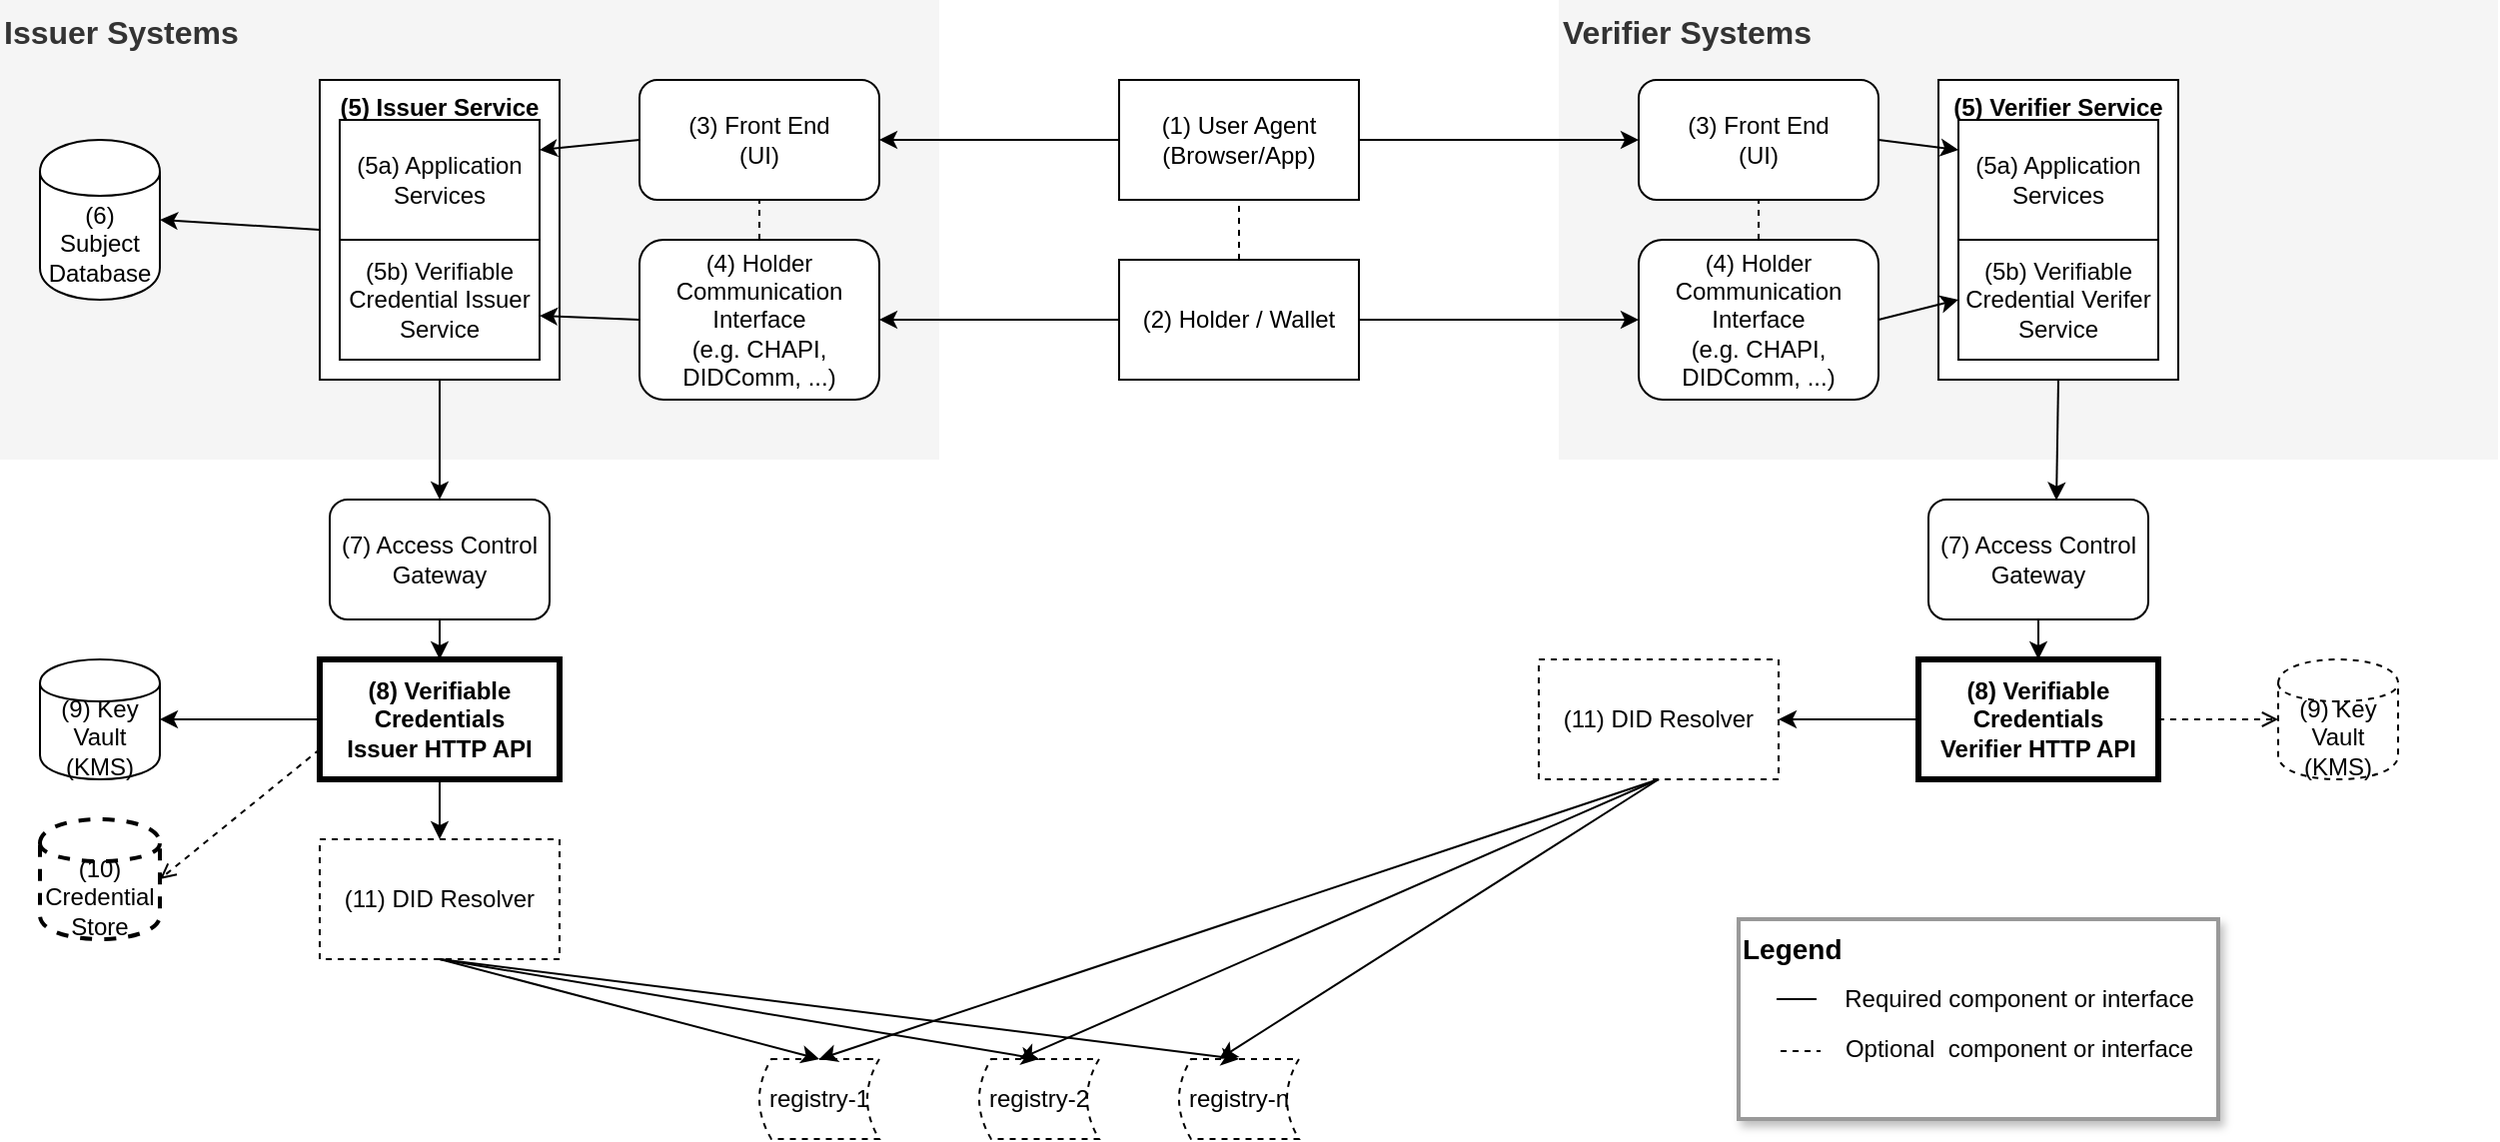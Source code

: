 <mxfile version="13.7.9" type="device"><diagram id="yviTmucWo-bWMPEQcKQ5" name="Page-1"><mxGraphModel dx="1475" dy="1307" grid="1" gridSize="10" guides="1" tooltips="1" connect="1" arrows="1" fold="1" page="1" pageScale="1" pageWidth="850" pageHeight="1100" math="0" shadow="0"><root><mxCell id="0"/><mxCell id="1" parent="0"/><mxCell id="ybkCsWTsAJ5RF2UA_Voc-29" value="Issuer Systems" style="rounded=0;whiteSpace=wrap;html=1;strokeWidth=2;fillColor=#f5f5f5;strokeColor=none;fontColor=#333333;align=left;verticalAlign=top;fontStyle=1;fontSize=16;" parent="1" vertex="1"><mxGeometry x="40" y="40" width="470" height="230" as="geometry"/></mxCell><mxCell id="ybkCsWTsAJ5RF2UA_Voc-1" value="(3) Front End&lt;br&gt;(UI)" style="rounded=1;whiteSpace=wrap;html=1;" parent="1" vertex="1"><mxGeometry x="360" y="80" width="120" height="60" as="geometry"/></mxCell><mxCell id="ybkCsWTsAJ5RF2UA_Voc-2" value="(4) Holder Communication&lt;br&gt;Interface&lt;br&gt;(e.g. CHAPI, DIDComm, ...)" style="rounded=1;whiteSpace=wrap;html=1;" parent="1" vertex="1"><mxGeometry x="360" y="160" width="120" height="80" as="geometry"/></mxCell><mxCell id="pASGyV26NtkhqAYD9Zsz-4" style="edgeStyle=orthogonalEdgeStyle;rounded=0;orthogonalLoop=1;jettySize=auto;html=1;exitX=0.5;exitY=1;exitDx=0;exitDy=0;entryX=0.5;entryY=0;entryDx=0;entryDy=0;" parent="1" source="ybkCsWTsAJ5RF2UA_Voc-4" target="ybkCsWTsAJ5RF2UA_Voc-13" edge="1"><mxGeometry relative="1" as="geometry"/></mxCell><mxCell id="ybkCsWTsAJ5RF2UA_Voc-4" value="(5) Issuer Service" style="rounded=0;whiteSpace=wrap;html=1;verticalAlign=top;fontStyle=1" parent="1" vertex="1"><mxGeometry x="200" y="80" width="120" height="150" as="geometry"/></mxCell><mxCell id="ybkCsWTsAJ5RF2UA_Voc-5" value="(6) Subject&lt;br&gt;Database" style="shape=cylinder;whiteSpace=wrap;html=1;boundedLbl=1;backgroundOutline=1;" parent="1" vertex="1"><mxGeometry x="60" y="110" width="60" height="80" as="geometry"/></mxCell><mxCell id="ybkCsWTsAJ5RF2UA_Voc-6" value="(8) Verifiable&lt;br&gt;Credentials &lt;br&gt;Issuer HTTP API" style="rounded=0;whiteSpace=wrap;html=1;strokeWidth=3;fontStyle=1" parent="1" vertex="1"><mxGeometry x="200" y="370" width="120" height="60" as="geometry"/></mxCell><mxCell id="ybkCsWTsAJ5RF2UA_Voc-7" value="(11) DID Resolver" style="rounded=0;whiteSpace=wrap;html=1;dashed=1;" parent="1" vertex="1"><mxGeometry x="200" y="460" width="120" height="60" as="geometry"/></mxCell><mxCell id="ybkCsWTsAJ5RF2UA_Voc-8" value="(10) Credential Store" style="shape=cylinder;whiteSpace=wrap;html=1;boundedLbl=1;backgroundOutline=1;dashed=1;strokeWidth=2;" parent="1" vertex="1"><mxGeometry x="60" y="450" width="60" height="60" as="geometry"/></mxCell><mxCell id="ybkCsWTsAJ5RF2UA_Voc-9" value="registry-1" style="shape=dataStorage;whiteSpace=wrap;html=1;dashed=1;" parent="1" vertex="1"><mxGeometry x="420" y="570" width="60" height="40" as="geometry"/></mxCell><mxCell id="ybkCsWTsAJ5RF2UA_Voc-10" value="registry-n" style="shape=dataStorage;whiteSpace=wrap;html=1;dashed=1;" parent="1" vertex="1"><mxGeometry x="630" y="570" width="60" height="40" as="geometry"/></mxCell><mxCell id="ybkCsWTsAJ5RF2UA_Voc-11" value="registry-2" style="shape=dataStorage;whiteSpace=wrap;html=1;dashed=1;" parent="1" vertex="1"><mxGeometry x="530" y="570" width="60" height="40" as="geometry"/></mxCell><mxCell id="pASGyV26NtkhqAYD9Zsz-7" style="edgeStyle=orthogonalEdgeStyle;rounded=0;orthogonalLoop=1;jettySize=auto;html=1;exitX=0.5;exitY=1;exitDx=0;exitDy=0;" parent="1" source="ybkCsWTsAJ5RF2UA_Voc-13" target="ybkCsWTsAJ5RF2UA_Voc-6" edge="1"><mxGeometry relative="1" as="geometry"/></mxCell><mxCell id="ybkCsWTsAJ5RF2UA_Voc-13" value="(7) Access Control&lt;br&gt;Gateway" style="rounded=1;whiteSpace=wrap;html=1;" parent="1" vertex="1"><mxGeometry x="205" y="290" width="110" height="60" as="geometry"/></mxCell><mxCell id="ybkCsWTsAJ5RF2UA_Voc-17" value="(9) Key Vault&lt;br&gt;(KMS)" style="shape=cylinder;whiteSpace=wrap;html=1;boundedLbl=1;backgroundOutline=1;" parent="1" vertex="1"><mxGeometry x="60" y="370" width="60" height="60" as="geometry"/></mxCell><mxCell id="ybkCsWTsAJ5RF2UA_Voc-18" value="" style="endArrow=classic;html=1;exitX=0.5;exitY=1;exitDx=0;exitDy=0;entryX=0.5;entryY=0;entryDx=0;entryDy=0;" parent="1" source="ybkCsWTsAJ5RF2UA_Voc-7" target="ybkCsWTsAJ5RF2UA_Voc-10" edge="1"><mxGeometry width="50" height="50" relative="1" as="geometry"><mxPoint x="360" y="570" as="sourcePoint"/><mxPoint x="410" y="520" as="targetPoint"/></mxGeometry></mxCell><mxCell id="ybkCsWTsAJ5RF2UA_Voc-19" value="" style="endArrow=classic;html=1;exitX=0.5;exitY=1;exitDx=0;exitDy=0;entryX=0.5;entryY=0;entryDx=0;entryDy=0;" parent="1" source="ybkCsWTsAJ5RF2UA_Voc-7" target="ybkCsWTsAJ5RF2UA_Voc-11" edge="1"><mxGeometry width="50" height="50" relative="1" as="geometry"><mxPoint x="300" y="530" as="sourcePoint"/><mxPoint x="380" y="570" as="targetPoint"/></mxGeometry></mxCell><mxCell id="ybkCsWTsAJ5RF2UA_Voc-20" value="" style="endArrow=classic;html=1;exitX=0.5;exitY=1;exitDx=0;exitDy=0;entryX=0.5;entryY=0;entryDx=0;entryDy=0;" parent="1" source="ybkCsWTsAJ5RF2UA_Voc-7" target="ybkCsWTsAJ5RF2UA_Voc-9" edge="1"><mxGeometry width="50" height="50" relative="1" as="geometry"><mxPoint x="270" y="530" as="sourcePoint"/><mxPoint x="280" y="570" as="targetPoint"/></mxGeometry></mxCell><mxCell id="ybkCsWTsAJ5RF2UA_Voc-21" value="" style="endArrow=classic;html=1;entryX=1;entryY=0.5;entryDx=0;entryDy=0;exitX=0;exitY=0.5;exitDx=0;exitDy=0;" parent="1" source="ybkCsWTsAJ5RF2UA_Voc-6" target="ybkCsWTsAJ5RF2UA_Voc-17" edge="1"><mxGeometry width="50" height="50" relative="1" as="geometry"><mxPoint x="360" y="570" as="sourcePoint"/><mxPoint x="410" y="520" as="targetPoint"/></mxGeometry></mxCell><mxCell id="ybkCsWTsAJ5RF2UA_Voc-22" value="" style="endArrow=open;dashed=1;html=1;entryX=1;entryY=0.5;entryDx=0;entryDy=0;exitX=0;exitY=0.75;exitDx=0;exitDy=0;endFill=0;" parent="1" source="ybkCsWTsAJ5RF2UA_Voc-6" target="ybkCsWTsAJ5RF2UA_Voc-8" edge="1"><mxGeometry width="50" height="50" relative="1" as="geometry"><mxPoint x="360" y="570" as="sourcePoint"/><mxPoint x="410" y="520" as="targetPoint"/></mxGeometry></mxCell><mxCell id="ybkCsWTsAJ5RF2UA_Voc-23" value="" style="endArrow=classic;html=1;exitX=0.5;exitY=1;exitDx=0;exitDy=0;entryX=0.5;entryY=0;entryDx=0;entryDy=0;" parent="1" source="ybkCsWTsAJ5RF2UA_Voc-6" target="ybkCsWTsAJ5RF2UA_Voc-7" edge="1"><mxGeometry width="50" height="50" relative="1" as="geometry"><mxPoint x="360" y="570" as="sourcePoint"/><mxPoint x="410" y="520" as="targetPoint"/></mxGeometry></mxCell><mxCell id="ybkCsWTsAJ5RF2UA_Voc-24" value="" style="endArrow=classic;html=1;exitX=0;exitY=0.5;exitDx=0;exitDy=0;entryX=1;entryY=0.25;entryDx=0;entryDy=0;" parent="1" source="ybkCsWTsAJ5RF2UA_Voc-1" target="pASGyV26NtkhqAYD9Zsz-2" edge="1"><mxGeometry width="50" height="50" relative="1" as="geometry"><mxPoint x="360" y="470" as="sourcePoint"/><mxPoint x="320" y="110" as="targetPoint"/></mxGeometry></mxCell><mxCell id="ybkCsWTsAJ5RF2UA_Voc-25" value="" style="endArrow=classic;html=1;exitX=0;exitY=0.5;exitDx=0;exitDy=0;entryX=1;entryY=0.633;entryDx=0;entryDy=0;entryPerimeter=0;" parent="1" source="ybkCsWTsAJ5RF2UA_Voc-2" target="pASGyV26NtkhqAYD9Zsz-3" edge="1"><mxGeometry width="50" height="50" relative="1" as="geometry"><mxPoint x="360" y="470" as="sourcePoint"/><mxPoint x="320" y="200" as="targetPoint"/></mxGeometry></mxCell><mxCell id="ybkCsWTsAJ5RF2UA_Voc-26" value="" style="endArrow=classic;html=1;entryX=1;entryY=0.5;entryDx=0;entryDy=0;exitX=0;exitY=0.5;exitDx=0;exitDy=0;" parent="1" source="ybkCsWTsAJ5RF2UA_Voc-4" target="ybkCsWTsAJ5RF2UA_Voc-5" edge="1"><mxGeometry width="50" height="50" relative="1" as="geometry"><mxPoint x="360" y="470" as="sourcePoint"/><mxPoint x="410" y="420" as="targetPoint"/></mxGeometry></mxCell><mxCell id="ybkCsWTsAJ5RF2UA_Voc-27" value="(2) Holder / Wallet" style="rounded=0;whiteSpace=wrap;html=1;" parent="1" vertex="1"><mxGeometry x="600" y="170" width="120" height="60" as="geometry"/></mxCell><mxCell id="ybkCsWTsAJ5RF2UA_Voc-28" value="(1) User Agent&lt;br&gt;(Browser/App)" style="rounded=0;whiteSpace=wrap;html=1;" parent="1" vertex="1"><mxGeometry x="600" y="80" width="120" height="60" as="geometry"/></mxCell><mxCell id="ybkCsWTsAJ5RF2UA_Voc-30" value="" style="endArrow=classic;html=1;fontSize=16;entryX=1;entryY=0.5;entryDx=0;entryDy=0;exitX=0;exitY=0.5;exitDx=0;exitDy=0;" parent="1" source="ybkCsWTsAJ5RF2UA_Voc-27" target="ybkCsWTsAJ5RF2UA_Voc-2" edge="1"><mxGeometry width="50" height="50" relative="1" as="geometry"><mxPoint x="360" y="440" as="sourcePoint"/><mxPoint x="410" y="390" as="targetPoint"/></mxGeometry></mxCell><mxCell id="ybkCsWTsAJ5RF2UA_Voc-31" value="" style="endArrow=classic;html=1;fontSize=16;entryX=1;entryY=0.5;entryDx=0;entryDy=0;exitX=0;exitY=0.5;exitDx=0;exitDy=0;" parent="1" source="ybkCsWTsAJ5RF2UA_Voc-28" target="ybkCsWTsAJ5RF2UA_Voc-1" edge="1"><mxGeometry width="50" height="50" relative="1" as="geometry"><mxPoint x="610" y="200" as="sourcePoint"/><mxPoint x="490" y="200" as="targetPoint"/></mxGeometry></mxCell><mxCell id="ybkCsWTsAJ5RF2UA_Voc-32" value="" style="endArrow=none;dashed=1;html=1;fontSize=16;entryX=0.5;entryY=1;entryDx=0;entryDy=0;exitX=0.5;exitY=0;exitDx=0;exitDy=0;" parent="1" source="ybkCsWTsAJ5RF2UA_Voc-27" target="ybkCsWTsAJ5RF2UA_Voc-28" edge="1"><mxGeometry width="50" height="50" relative="1" as="geometry"><mxPoint x="360" y="440" as="sourcePoint"/><mxPoint x="410" y="390" as="targetPoint"/></mxGeometry></mxCell><mxCell id="ybkCsWTsAJ5RF2UA_Voc-33" value="" style="endArrow=none;dashed=1;html=1;fontSize=16;entryX=0.5;entryY=1;entryDx=0;entryDy=0;" parent="1" target="ybkCsWTsAJ5RF2UA_Voc-1" edge="1"><mxGeometry width="50" height="50" relative="1" as="geometry"><mxPoint x="420" y="160" as="sourcePoint"/><mxPoint x="410" y="390" as="targetPoint"/></mxGeometry></mxCell><mxCell id="pASGyV26NtkhqAYD9Zsz-2" value="(5a) Application Services" style="rounded=0;whiteSpace=wrap;html=1;" parent="1" vertex="1"><mxGeometry x="210" y="100" width="100" height="60" as="geometry"/></mxCell><mxCell id="pASGyV26NtkhqAYD9Zsz-3" value="(5b) Verifiable Credential Issuer Service" style="rounded=0;whiteSpace=wrap;html=1;" parent="1" vertex="1"><mxGeometry x="210" y="160" width="100" height="60" as="geometry"/></mxCell><mxCell id="pASGyV26NtkhqAYD9Zsz-12" value="&lt;b&gt;&lt;font style=&quot;font-size: 14px&quot;&gt;Legend&lt;/font&gt;&lt;/b&gt;" style="rounded=0;whiteSpace=wrap;html=1;strokeWidth=2;strokeColor=#999999;align=left;verticalAlign=top;glass=0;comic=0;shadow=1;" parent="1" vertex="1"><mxGeometry x="910" y="500" width="240" height="100" as="geometry"/></mxCell><mxCell id="pASGyV26NtkhqAYD9Zsz-13" value="" style="endArrow=none;html=1;exitX=0.15;exitY=0.308;exitDx=0;exitDy=0;exitPerimeter=0;entryX=0.25;entryY=0.308;entryDx=0;entryDy=0;entryPerimeter=0;" parent="1" edge="1"><mxGeometry width="50" height="50" relative="1" as="geometry"><mxPoint x="929" y="540.04" as="sourcePoint"/><mxPoint x="949" y="540.04" as="targetPoint"/></mxGeometry></mxCell><mxCell id="pASGyV26NtkhqAYD9Zsz-14" value="Required component or interface" style="text;html=1;align=center;verticalAlign=middle;resizable=0;points=[];autosize=1;" parent="1" vertex="1"><mxGeometry x="955" y="530" width="190" height="20" as="geometry"/></mxCell><mxCell id="pASGyV26NtkhqAYD9Zsz-15" value="" style="endArrow=none;html=1;exitX=0.15;exitY=0.308;exitDx=0;exitDy=0;exitPerimeter=0;entryX=0.25;entryY=0.308;entryDx=0;entryDy=0;entryPerimeter=0;dashed=1;" parent="1" edge="1"><mxGeometry width="50" height="50" relative="1" as="geometry"><mxPoint x="931" y="566.04" as="sourcePoint"/><mxPoint x="951" y="566.04" as="targetPoint"/></mxGeometry></mxCell><mxCell id="pASGyV26NtkhqAYD9Zsz-16" value="Optional&amp;nbsp; component or interface" style="text;html=1;align=center;verticalAlign=middle;resizable=0;points=[];autosize=1;" parent="1" vertex="1"><mxGeometry x="955" y="555" width="190" height="20" as="geometry"/></mxCell><mxCell id="PIOzNWeo9-k7UsKx48me-2" value="Verifier Systems" style="rounded=0;whiteSpace=wrap;html=1;strokeWidth=2;fillColor=#f5f5f5;strokeColor=none;fontColor=#333333;align=left;verticalAlign=top;fontStyle=1;fontSize=16;" vertex="1" parent="1"><mxGeometry x="820" y="40" width="470" height="230" as="geometry"/></mxCell><mxCell id="PIOzNWeo9-k7UsKx48me-3" value="(3) Front End&lt;br&gt;(UI)" style="rounded=1;whiteSpace=wrap;html=1;" vertex="1" parent="1"><mxGeometry x="860" y="80" width="120" height="60" as="geometry"/></mxCell><mxCell id="PIOzNWeo9-k7UsKx48me-4" value="(4) Holder Communication&lt;br&gt;Interface&lt;br&gt;(e.g. CHAPI, DIDComm, ...)" style="rounded=1;whiteSpace=wrap;html=1;" vertex="1" parent="1"><mxGeometry x="860" y="160" width="120" height="80" as="geometry"/></mxCell><mxCell id="PIOzNWeo9-k7UsKx48me-5" value="(5) Verifier Service" style="rounded=0;whiteSpace=wrap;html=1;verticalAlign=top;fontStyle=1" vertex="1" parent="1"><mxGeometry x="1010" y="80" width="120" height="150" as="geometry"/></mxCell><mxCell id="PIOzNWeo9-k7UsKx48me-6" value="(5a) Application Services" style="rounded=0;whiteSpace=wrap;html=1;" vertex="1" parent="1"><mxGeometry x="1020" y="100" width="100" height="60" as="geometry"/></mxCell><mxCell id="PIOzNWeo9-k7UsKx48me-7" value="(5b) Verifiable Credential Verifer Service" style="rounded=0;whiteSpace=wrap;html=1;" vertex="1" parent="1"><mxGeometry x="1020" y="160" width="100" height="60" as="geometry"/></mxCell><mxCell id="PIOzNWeo9-k7UsKx48me-8" value="(8) Verifiable&lt;br&gt;Credentials &lt;br&gt;Verifier HTTP API" style="rounded=0;whiteSpace=wrap;html=1;strokeWidth=3;fontStyle=1" vertex="1" parent="1"><mxGeometry x="1000" y="370" width="120" height="60" as="geometry"/></mxCell><mxCell id="PIOzNWeo9-k7UsKx48me-9" value="(11) DID Resolver" style="rounded=0;whiteSpace=wrap;html=1;dashed=1;" vertex="1" parent="1"><mxGeometry x="810" y="370" width="120" height="60" as="geometry"/></mxCell><mxCell id="PIOzNWeo9-k7UsKx48me-10" style="edgeStyle=orthogonalEdgeStyle;rounded=0;orthogonalLoop=1;jettySize=auto;html=1;exitX=0.5;exitY=1;exitDx=0;exitDy=0;" edge="1" parent="1" source="PIOzNWeo9-k7UsKx48me-11" target="PIOzNWeo9-k7UsKx48me-8"><mxGeometry relative="1" as="geometry"/></mxCell><mxCell id="PIOzNWeo9-k7UsKx48me-11" value="(7) Access Control&lt;br&gt;Gateway" style="rounded=1;whiteSpace=wrap;html=1;" vertex="1" parent="1"><mxGeometry x="1005" y="290" width="110" height="60" as="geometry"/></mxCell><mxCell id="PIOzNWeo9-k7UsKx48me-12" value="" style="endArrow=classic;html=1;exitX=0;exitY=0.5;exitDx=0;exitDy=0;entryX=1;entryY=0.5;entryDx=0;entryDy=0;" edge="1" parent="1" source="PIOzNWeo9-k7UsKx48me-8" target="PIOzNWeo9-k7UsKx48me-9"><mxGeometry width="50" height="50" relative="1" as="geometry"><mxPoint x="1160" y="570" as="sourcePoint"/><mxPoint x="1210" y="520" as="targetPoint"/></mxGeometry></mxCell><mxCell id="PIOzNWeo9-k7UsKx48me-13" value="" style="endArrow=classic;html=1;entryX=0.5;entryY=0;entryDx=0;entryDy=0;exitX=0.5;exitY=1;exitDx=0;exitDy=0;" edge="1" parent="1" source="PIOzNWeo9-k7UsKx48me-9" target="ybkCsWTsAJ5RF2UA_Voc-9"><mxGeometry width="50" height="50" relative="1" as="geometry"><mxPoint x="630" y="380" as="sourcePoint"/><mxPoint x="680" y="330" as="targetPoint"/></mxGeometry></mxCell><mxCell id="PIOzNWeo9-k7UsKx48me-14" value="" style="endArrow=classic;html=1;exitX=0.5;exitY=1;exitDx=0;exitDy=0;" edge="1" parent="1" source="PIOzNWeo9-k7UsKx48me-9"><mxGeometry width="50" height="50" relative="1" as="geometry"><mxPoint x="1060" y="520" as="sourcePoint"/><mxPoint x="550" y="570" as="targetPoint"/></mxGeometry></mxCell><mxCell id="PIOzNWeo9-k7UsKx48me-15" value="" style="endArrow=classic;html=1;exitX=0.5;exitY=1;exitDx=0;exitDy=0;" edge="1" parent="1" source="PIOzNWeo9-k7UsKx48me-9"><mxGeometry width="50" height="50" relative="1" as="geometry"><mxPoint x="1060" y="520" as="sourcePoint"/><mxPoint x="650" y="570" as="targetPoint"/></mxGeometry></mxCell><mxCell id="PIOzNWeo9-k7UsKx48me-16" value="" style="endArrow=classic;html=1;exitX=0.5;exitY=1;exitDx=0;exitDy=0;entryX=0.582;entryY=0.006;entryDx=0;entryDy=0;entryPerimeter=0;" edge="1" parent="1" source="PIOzNWeo9-k7UsKx48me-5" target="PIOzNWeo9-k7UsKx48me-11"><mxGeometry width="50" height="50" relative="1" as="geometry"><mxPoint x="620" y="380" as="sourcePoint"/><mxPoint x="670" y="330" as="targetPoint"/></mxGeometry></mxCell><mxCell id="PIOzNWeo9-k7UsKx48me-17" value="" style="endArrow=classic;html=1;exitX=1;exitY=0.5;exitDx=0;exitDy=0;entryX=0;entryY=0.5;entryDx=0;entryDy=0;" edge="1" parent="1" source="ybkCsWTsAJ5RF2UA_Voc-28" target="PIOzNWeo9-k7UsKx48me-3"><mxGeometry width="50" height="50" relative="1" as="geometry"><mxPoint x="740" y="90" as="sourcePoint"/><mxPoint x="790" y="40" as="targetPoint"/></mxGeometry></mxCell><mxCell id="PIOzNWeo9-k7UsKx48me-18" value="" style="endArrow=classic;html=1;entryX=0;entryY=0.5;entryDx=0;entryDy=0;exitX=1;exitY=0.5;exitDx=0;exitDy=0;" edge="1" parent="1" source="ybkCsWTsAJ5RF2UA_Voc-27" target="PIOzNWeo9-k7UsKx48me-4"><mxGeometry width="50" height="50" relative="1" as="geometry"><mxPoint x="660" y="310" as="sourcePoint"/><mxPoint x="710" y="260" as="targetPoint"/></mxGeometry></mxCell><mxCell id="PIOzNWeo9-k7UsKx48me-19" value="" style="endArrow=none;dashed=1;html=1;entryX=0.5;entryY=1;entryDx=0;entryDy=0;exitX=0.5;exitY=0;exitDx=0;exitDy=0;" edge="1" parent="1" source="PIOzNWeo9-k7UsKx48me-4" target="PIOzNWeo9-k7UsKx48me-3"><mxGeometry width="50" height="50" relative="1" as="geometry"><mxPoint x="630" y="380" as="sourcePoint"/><mxPoint x="680" y="330" as="targetPoint"/></mxGeometry></mxCell><mxCell id="PIOzNWeo9-k7UsKx48me-20" value="(9) Key Vault&lt;br&gt;(KMS)" style="shape=cylinder;whiteSpace=wrap;html=1;boundedLbl=1;backgroundOutline=1;dashed=1;" vertex="1" parent="1"><mxGeometry x="1180" y="370" width="60" height="60" as="geometry"/></mxCell><mxCell id="PIOzNWeo9-k7UsKx48me-21" value="" style="endArrow=open;dashed=1;html=1;entryX=0;entryY=0.5;entryDx=0;entryDy=0;exitX=1;exitY=0.5;exitDx=0;exitDy=0;endFill=0;" edge="1" parent="1" source="PIOzNWeo9-k7UsKx48me-8" target="PIOzNWeo9-k7UsKx48me-20"><mxGeometry width="50" height="50" relative="1" as="geometry"><mxPoint x="210" y="425" as="sourcePoint"/><mxPoint x="130" y="490" as="targetPoint"/></mxGeometry></mxCell><mxCell id="PIOzNWeo9-k7UsKx48me-22" value="" style="endArrow=classic;html=1;exitX=1;exitY=0.5;exitDx=0;exitDy=0;entryX=0;entryY=0.25;entryDx=0;entryDy=0;" edge="1" parent="1" source="PIOzNWeo9-k7UsKx48me-3" target="PIOzNWeo9-k7UsKx48me-6"><mxGeometry width="50" height="50" relative="1" as="geometry"><mxPoint x="1000" y="60" as="sourcePoint"/><mxPoint x="1050" y="10" as="targetPoint"/></mxGeometry></mxCell><mxCell id="PIOzNWeo9-k7UsKx48me-23" value="" style="endArrow=classic;html=1;entryX=0;entryY=0.5;entryDx=0;entryDy=0;exitX=1;exitY=0.5;exitDx=0;exitDy=0;" edge="1" parent="1" source="PIOzNWeo9-k7UsKx48me-4" target="PIOzNWeo9-k7UsKx48me-7"><mxGeometry width="50" height="50" relative="1" as="geometry"><mxPoint x="590" y="350" as="sourcePoint"/><mxPoint x="640" y="300" as="targetPoint"/></mxGeometry></mxCell></root></mxGraphModel></diagram></mxfile>